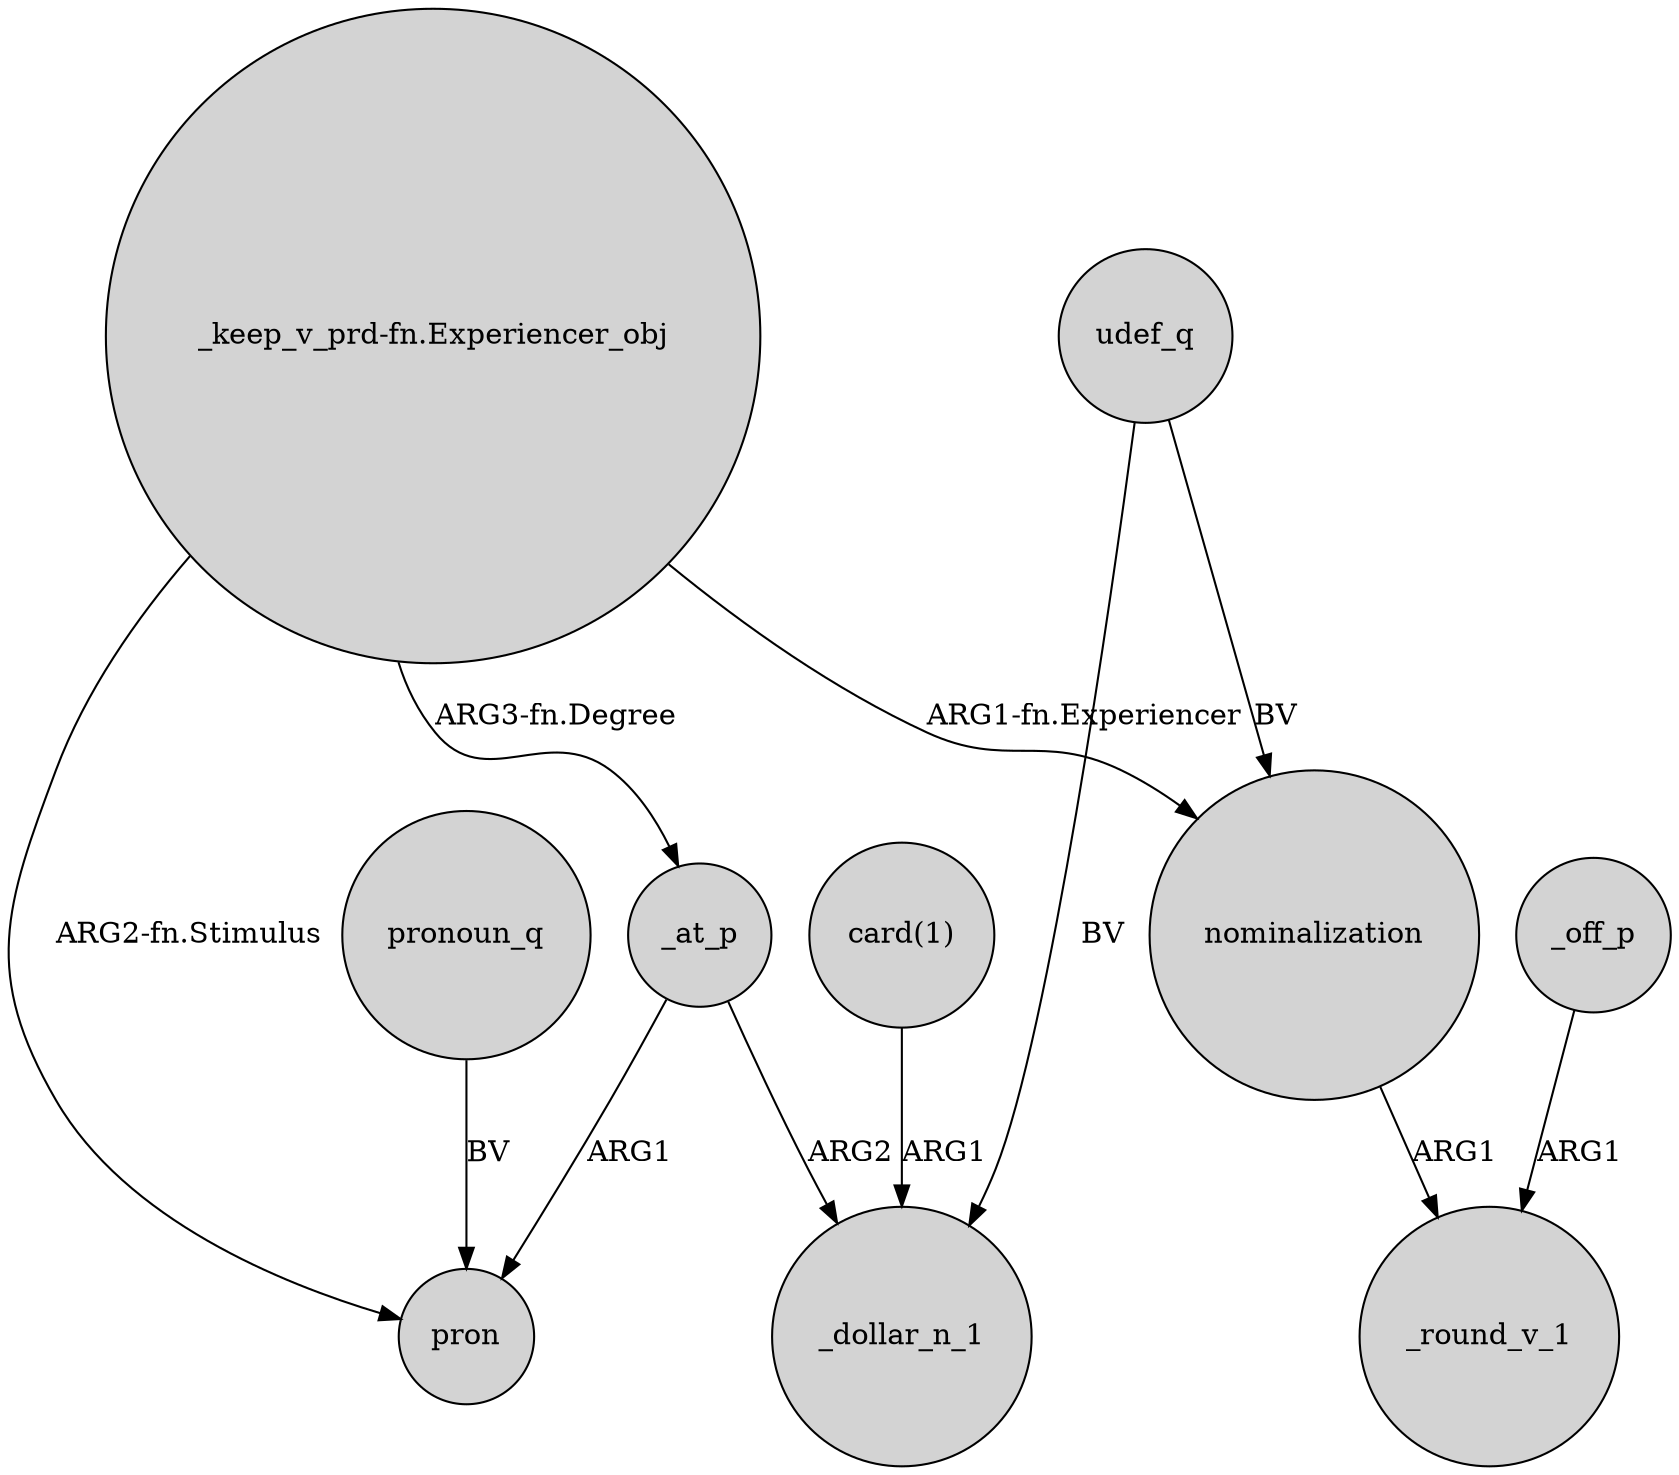 digraph {
	node [shape=circle style=filled]
	"_keep_v_prd-fn.Experiencer_obj" -> pron [label="ARG2-fn.Stimulus"]
	"card(1)" -> _dollar_n_1 [label=ARG1]
	"_keep_v_prd-fn.Experiencer_obj" -> _at_p [label="ARG3-fn.Degree"]
	_at_p -> pron [label=ARG1]
	udef_q -> _dollar_n_1 [label=BV]
	_off_p -> _round_v_1 [label=ARG1]
	pronoun_q -> pron [label=BV]
	"_keep_v_prd-fn.Experiencer_obj" -> nominalization [label="ARG1-fn.Experiencer"]
	udef_q -> nominalization [label=BV]
	_at_p -> _dollar_n_1 [label=ARG2]
	nominalization -> _round_v_1 [label=ARG1]
}
